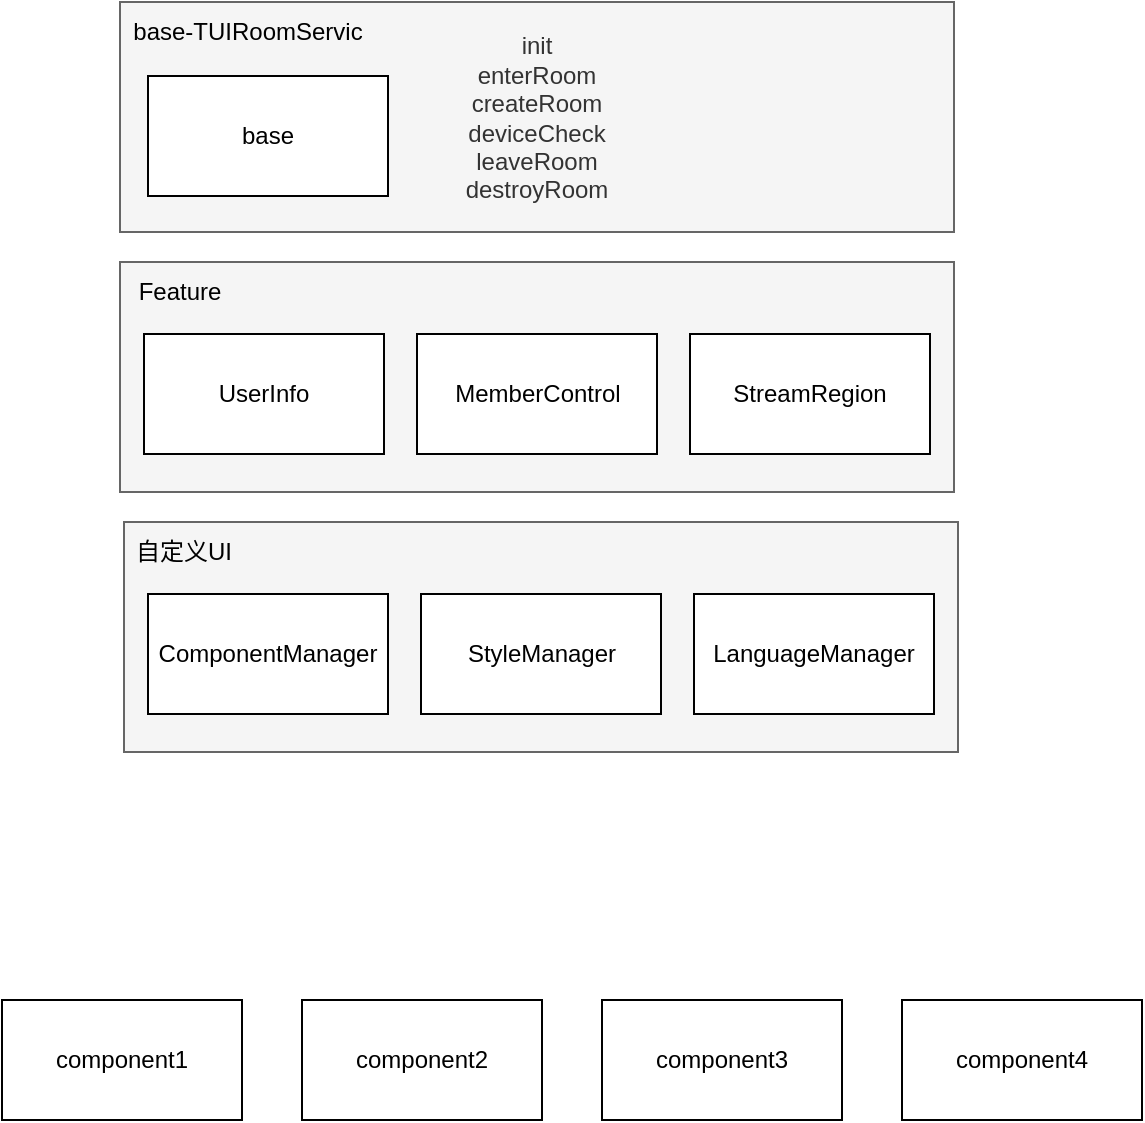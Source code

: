 <mxfile version="24.0.2" type="github">
  <diagram name="第 1 页" id="VsIq7Ld4iqQ9psnTGc0D">
    <mxGraphModel dx="1250" dy="835" grid="0" gridSize="10" guides="1" tooltips="1" connect="1" arrows="1" fold="1" page="1" pageScale="1" pageWidth="690" pageHeight="980" math="0" shadow="0">
      <root>
        <mxCell id="0" />
        <mxCell id="1" parent="0" />
        <mxCell id="2I1kpdWbmker2jLtDnoZ-1" value="component1" style="rounded=0;whiteSpace=wrap;html=1;" vertex="1" parent="1">
          <mxGeometry x="66" y="544" width="120" height="60" as="geometry" />
        </mxCell>
        <mxCell id="2I1kpdWbmker2jLtDnoZ-2" value="component2" style="rounded=0;whiteSpace=wrap;html=1;" vertex="1" parent="1">
          <mxGeometry x="216" y="544" width="120" height="60" as="geometry" />
        </mxCell>
        <mxCell id="2I1kpdWbmker2jLtDnoZ-3" value="component3" style="rounded=0;whiteSpace=wrap;html=1;" vertex="1" parent="1">
          <mxGeometry x="366" y="544" width="120" height="60" as="geometry" />
        </mxCell>
        <mxCell id="2I1kpdWbmker2jLtDnoZ-4" value="component4" style="rounded=0;whiteSpace=wrap;html=1;" vertex="1" parent="1">
          <mxGeometry x="516" y="544" width="120" height="60" as="geometry" />
        </mxCell>
        <mxCell id="2I1kpdWbmker2jLtDnoZ-10" value="" style="group" vertex="1" connectable="0" parent="1">
          <mxGeometry x="127" y="305" width="417" height="115" as="geometry" />
        </mxCell>
        <mxCell id="2I1kpdWbmker2jLtDnoZ-5" value="" style="rounded=0;whiteSpace=wrap;html=1;fillColor=#f5f5f5;fontColor=#333333;strokeColor=#666666;" vertex="1" parent="2I1kpdWbmker2jLtDnoZ-10">
          <mxGeometry width="417" height="115" as="geometry" />
        </mxCell>
        <mxCell id="2I1kpdWbmker2jLtDnoZ-6" value="ComponentManager" style="rounded=0;whiteSpace=wrap;html=1;" vertex="1" parent="2I1kpdWbmker2jLtDnoZ-10">
          <mxGeometry x="12" y="36" width="120" height="60" as="geometry" />
        </mxCell>
        <mxCell id="2I1kpdWbmker2jLtDnoZ-7" value="StyleManager" style="rounded=0;whiteSpace=wrap;html=1;" vertex="1" parent="2I1kpdWbmker2jLtDnoZ-10">
          <mxGeometry x="148.5" y="36" width="120" height="60" as="geometry" />
        </mxCell>
        <mxCell id="2I1kpdWbmker2jLtDnoZ-8" value="LanguageManager" style="rounded=0;whiteSpace=wrap;html=1;" vertex="1" parent="2I1kpdWbmker2jLtDnoZ-10">
          <mxGeometry x="285" y="36" width="120" height="60" as="geometry" />
        </mxCell>
        <mxCell id="2I1kpdWbmker2jLtDnoZ-9" value="自定义UI" style="text;html=1;align=center;verticalAlign=middle;whiteSpace=wrap;rounded=0;" vertex="1" parent="2I1kpdWbmker2jLtDnoZ-10">
          <mxGeometry width="60" height="30" as="geometry" />
        </mxCell>
        <mxCell id="2I1kpdWbmker2jLtDnoZ-11" value="" style="group" vertex="1" connectable="0" parent="1">
          <mxGeometry x="125" y="175" width="417" height="115" as="geometry" />
        </mxCell>
        <mxCell id="2I1kpdWbmker2jLtDnoZ-12" value="" style="rounded=0;whiteSpace=wrap;html=1;fillColor=#f5f5f5;fontColor=#333333;strokeColor=#666666;" vertex="1" parent="2I1kpdWbmker2jLtDnoZ-11">
          <mxGeometry width="417" height="115" as="geometry" />
        </mxCell>
        <mxCell id="2I1kpdWbmker2jLtDnoZ-13" value="UserInfo" style="rounded=0;whiteSpace=wrap;html=1;" vertex="1" parent="2I1kpdWbmker2jLtDnoZ-11">
          <mxGeometry x="12" y="36" width="120" height="60" as="geometry" />
        </mxCell>
        <mxCell id="2I1kpdWbmker2jLtDnoZ-14" value="MemberControl" style="rounded=0;whiteSpace=wrap;html=1;" vertex="1" parent="2I1kpdWbmker2jLtDnoZ-11">
          <mxGeometry x="148.5" y="36" width="120" height="60" as="geometry" />
        </mxCell>
        <mxCell id="2I1kpdWbmker2jLtDnoZ-15" value="StreamRegion" style="rounded=0;whiteSpace=wrap;html=1;" vertex="1" parent="2I1kpdWbmker2jLtDnoZ-11">
          <mxGeometry x="285" y="36" width="120" height="60" as="geometry" />
        </mxCell>
        <mxCell id="2I1kpdWbmker2jLtDnoZ-16" value="Feature" style="text;html=1;align=center;verticalAlign=middle;whiteSpace=wrap;rounded=0;" vertex="1" parent="2I1kpdWbmker2jLtDnoZ-11">
          <mxGeometry width="60" height="30" as="geometry" />
        </mxCell>
        <mxCell id="2I1kpdWbmker2jLtDnoZ-19" value="" style="group" vertex="1" connectable="0" parent="1">
          <mxGeometry x="125" y="45" width="417" height="115" as="geometry" />
        </mxCell>
        <mxCell id="2I1kpdWbmker2jLtDnoZ-20" value="&lt;div&gt;init&lt;/div&gt;enterRoom&lt;div&gt;createRoom&lt;/div&gt;&lt;div&gt;deviceCheck&lt;/div&gt;&lt;div&gt;leaveRoom&lt;/div&gt;&lt;div&gt;destroyRoom&lt;/div&gt;" style="rounded=0;whiteSpace=wrap;html=1;fillColor=#f5f5f5;fontColor=#333333;strokeColor=#666666;" vertex="1" parent="2I1kpdWbmker2jLtDnoZ-19">
          <mxGeometry width="417" height="115" as="geometry" />
        </mxCell>
        <mxCell id="2I1kpdWbmker2jLtDnoZ-24" value="base-TUIRoomServic" style="text;html=1;align=center;verticalAlign=middle;whiteSpace=wrap;rounded=0;" vertex="1" parent="2I1kpdWbmker2jLtDnoZ-19">
          <mxGeometry width="128" height="30" as="geometry" />
        </mxCell>
        <mxCell id="2I1kpdWbmker2jLtDnoZ-25" value="base" style="rounded=0;whiteSpace=wrap;html=1;" vertex="1" parent="2I1kpdWbmker2jLtDnoZ-19">
          <mxGeometry x="14" y="37" width="120" height="60" as="geometry" />
        </mxCell>
      </root>
    </mxGraphModel>
  </diagram>
</mxfile>
